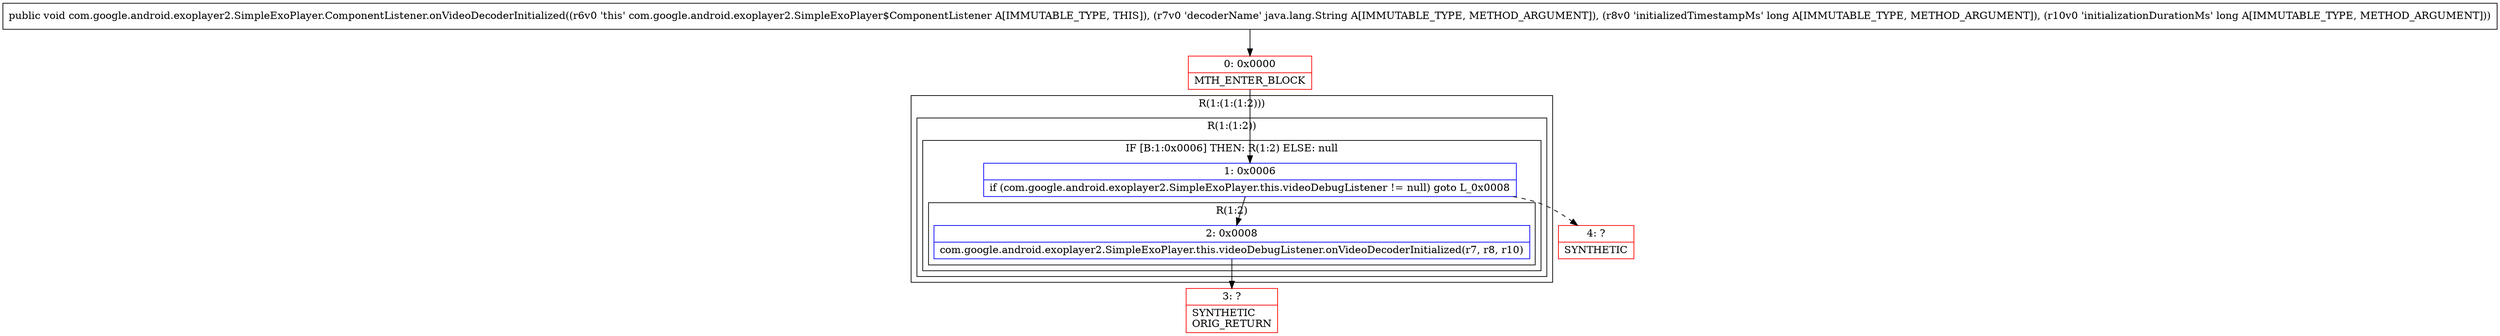 digraph "CFG forcom.google.android.exoplayer2.SimpleExoPlayer.ComponentListener.onVideoDecoderInitialized(Ljava\/lang\/String;JJ)V" {
subgraph cluster_Region_864686448 {
label = "R(1:(1:(1:2)))";
node [shape=record,color=blue];
subgraph cluster_Region_605177429 {
label = "R(1:(1:2))";
node [shape=record,color=blue];
subgraph cluster_IfRegion_1525966856 {
label = "IF [B:1:0x0006] THEN: R(1:2) ELSE: null";
node [shape=record,color=blue];
Node_1 [shape=record,label="{1\:\ 0x0006|if (com.google.android.exoplayer2.SimpleExoPlayer.this.videoDebugListener != null) goto L_0x0008\l}"];
subgraph cluster_Region_1370708626 {
label = "R(1:2)";
node [shape=record,color=blue];
Node_2 [shape=record,label="{2\:\ 0x0008|com.google.android.exoplayer2.SimpleExoPlayer.this.videoDebugListener.onVideoDecoderInitialized(r7, r8, r10)\l}"];
}
}
}
}
Node_0 [shape=record,color=red,label="{0\:\ 0x0000|MTH_ENTER_BLOCK\l}"];
Node_3 [shape=record,color=red,label="{3\:\ ?|SYNTHETIC\lORIG_RETURN\l}"];
Node_4 [shape=record,color=red,label="{4\:\ ?|SYNTHETIC\l}"];
MethodNode[shape=record,label="{public void com.google.android.exoplayer2.SimpleExoPlayer.ComponentListener.onVideoDecoderInitialized((r6v0 'this' com.google.android.exoplayer2.SimpleExoPlayer$ComponentListener A[IMMUTABLE_TYPE, THIS]), (r7v0 'decoderName' java.lang.String A[IMMUTABLE_TYPE, METHOD_ARGUMENT]), (r8v0 'initializedTimestampMs' long A[IMMUTABLE_TYPE, METHOD_ARGUMENT]), (r10v0 'initializationDurationMs' long A[IMMUTABLE_TYPE, METHOD_ARGUMENT])) }"];
MethodNode -> Node_0;
Node_1 -> Node_2;
Node_1 -> Node_4[style=dashed];
Node_2 -> Node_3;
Node_0 -> Node_1;
}

